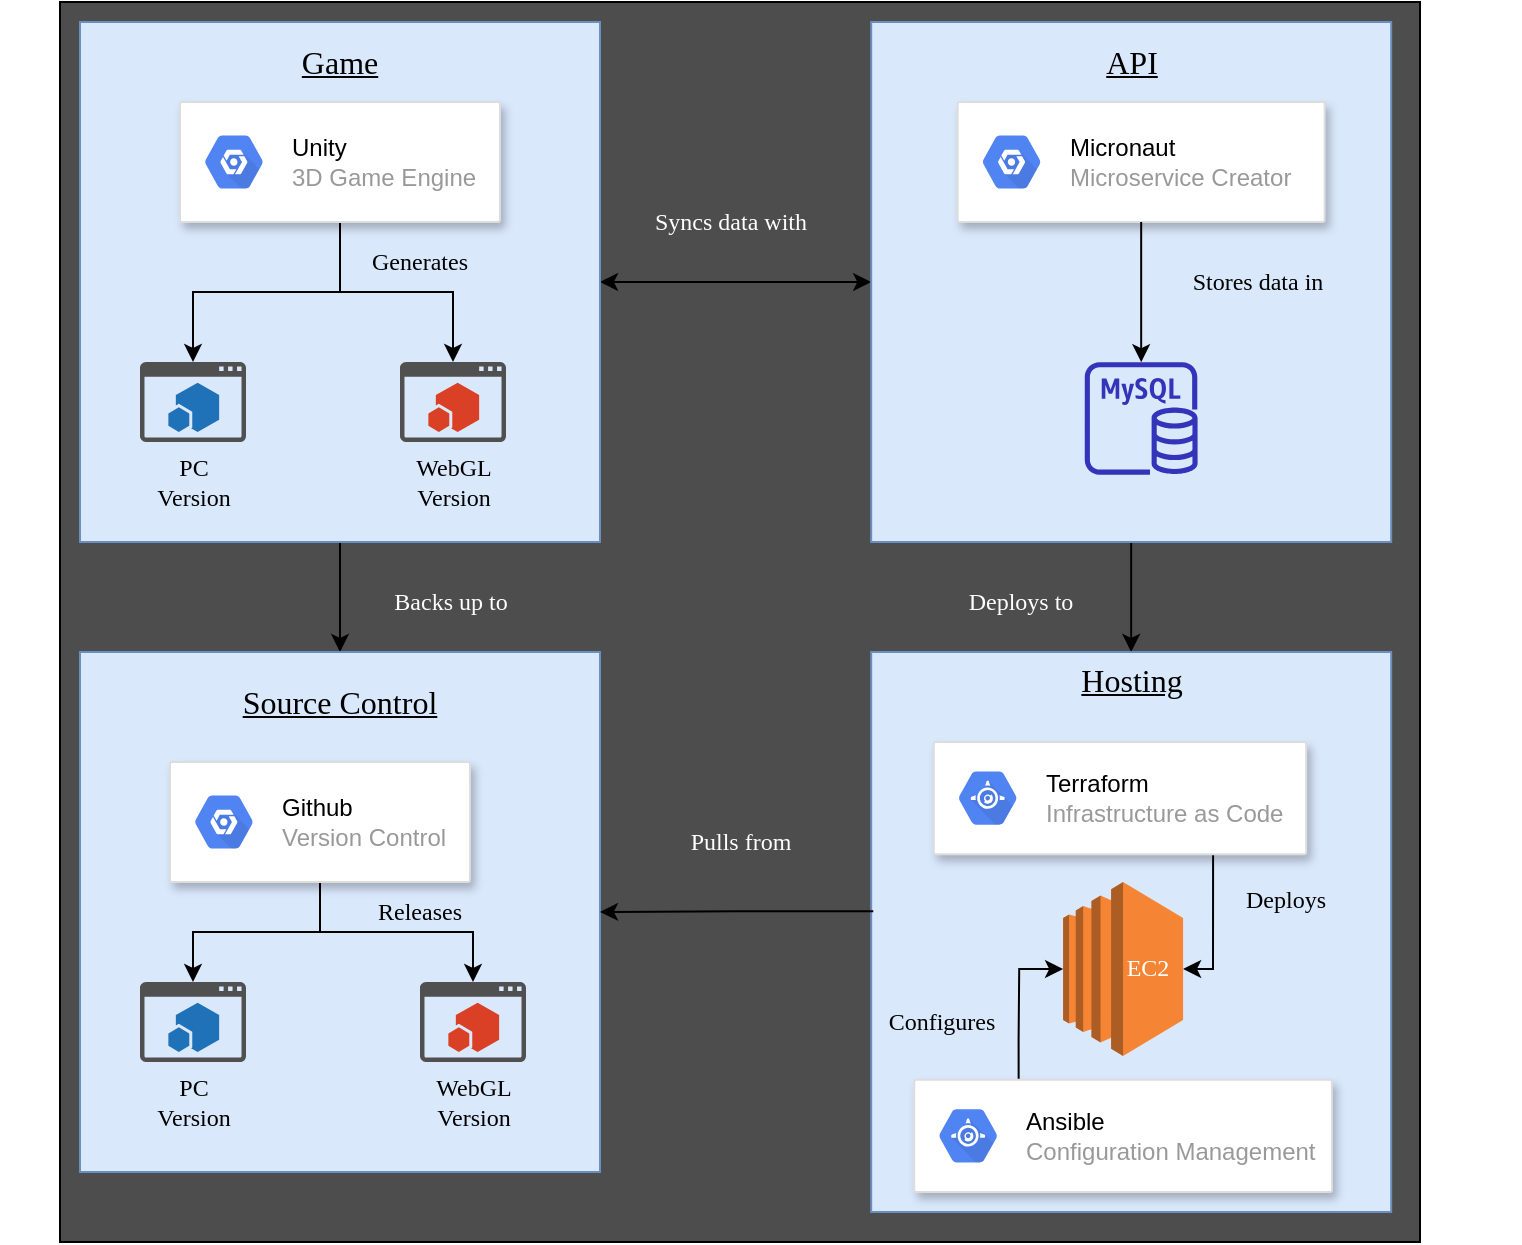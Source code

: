 <mxfile version="12.5.3" type="device"><diagram id="l1el9lL7kVkvXPcrhvet" name="Page-1"><mxGraphModel dx="1185" dy="722" grid="0" gridSize="10" guides="1" tooltips="1" connect="1" arrows="1" fold="1" page="1" pageScale="1" pageWidth="900" pageHeight="700" math="0" shadow="0"><root><mxCell id="0"/><mxCell id="1" parent="0"/><mxCell id="V9dRZ-rt-Dk7S4vYfXS--48" value="" style="rounded=1;whiteSpace=wrap;html=1;fillColor=#4D4D4D;arcSize=0;" vertex="1" parent="1"><mxGeometry x="80" y="40" width="680" height="620" as="geometry"/></mxCell><mxCell id="mNQNmyyRxIZRpvJyAKdS-107" style="edgeStyle=orthogonalEdgeStyle;rounded=0;orthogonalLoop=1;jettySize=auto;html=1;exitX=0.5;exitY=1;exitDx=0;exitDy=0;entryX=0.5;entryY=0;entryDx=0;entryDy=0;fontFamily=Verdana;" parent="1" source="mNQNmyyRxIZRpvJyAKdS-1" target="mNQNmyyRxIZRpvJyAKdS-74" edge="1"><mxGeometry relative="1" as="geometry"/></mxCell><mxCell id="mNQNmyyRxIZRpvJyAKdS-67" style="edgeStyle=orthogonalEdgeStyle;rounded=0;orthogonalLoop=1;jettySize=auto;html=1;exitX=0.5;exitY=1;exitDx=0;exitDy=0;entryX=0.5;entryY=0;entryDx=0;entryDy=0;fontFamily=Verdana;" parent="1" source="mNQNmyyRxIZRpvJyAKdS-55" target="mNQNmyyRxIZRpvJyAKdS-27" edge="1"><mxGeometry relative="1" as="geometry"/></mxCell><mxCell id="mNQNmyyRxIZRpvJyAKdS-68" value="Deploys to" style="text;html=1;align=center;verticalAlign=middle;resizable=0;points=[];autosize=1;fontFamily=Verdana;fontColor=#FFFFFF;" parent="1" vertex="1"><mxGeometry x="520" y="330" width="80" height="20" as="geometry"/></mxCell><mxCell id="mNQNmyyRxIZRpvJyAKdS-103" value="" style="group" parent="1" vertex="1" connectable="0"><mxGeometry x="390" y="360" width="420" height="290" as="geometry"/></mxCell><mxCell id="mNQNmyyRxIZRpvJyAKdS-120" value="Pulls from" style="text;html=1;align=center;verticalAlign=middle;resizable=0;points=[];autosize=1;fontFamily=Verdana;fontColor=#FFFFFF;" parent="mNQNmyyRxIZRpvJyAKdS-103" vertex="1"><mxGeometry x="-10.0" y="90.0" width="80" height="20" as="geometry"/></mxCell><mxCell id="V9dRZ-rt-Dk7S4vYfXS--40" value="" style="group" vertex="1" connectable="0" parent="mNQNmyyRxIZRpvJyAKdS-103"><mxGeometry x="82.28" width="273.31" height="290" as="geometry"/></mxCell><mxCell id="V9dRZ-rt-Dk7S4vYfXS--7" value="" style="group" vertex="1" connectable="0" parent="V9dRZ-rt-Dk7S4vYfXS--40"><mxGeometry width="273.31" height="290" as="geometry"/></mxCell><mxCell id="V9dRZ-rt-Dk7S4vYfXS--27" value="" style="group" vertex="1" connectable="0" parent="V9dRZ-rt-Dk7S4vYfXS--7"><mxGeometry x="13.31" width="260" height="290" as="geometry"/></mxCell><mxCell id="mNQNmyyRxIZRpvJyAKdS-27" value="" style="rounded=1;whiteSpace=wrap;html=1;fillColor=#dae8fc;strokeColor=#6c8ebf;arcSize=0;" parent="V9dRZ-rt-Dk7S4vYfXS--27" vertex="1"><mxGeometry y="5" width="260" height="280" as="geometry"/></mxCell><mxCell id="mNQNmyyRxIZRpvJyAKdS-28" value="&lt;font style=&quot;font-size: 16px&quot;&gt;&lt;u&gt;Hosting&lt;/u&gt;&lt;/font&gt;" style="text;html=1;strokeColor=none;fillColor=none;align=center;verticalAlign=middle;whiteSpace=wrap;rounded=0;fontFamily=Verdana;" parent="V9dRZ-rt-Dk7S4vYfXS--27" vertex="1"><mxGeometry x="120.165" y="9.999" width="19.67" height="18.71" as="geometry"/></mxCell><mxCell id="V9dRZ-rt-Dk7S4vYfXS--44" style="edgeStyle=orthogonalEdgeStyle;rounded=0;orthogonalLoop=1;jettySize=auto;html=1;exitX=0.75;exitY=1;exitDx=0;exitDy=0;entryX=1;entryY=0.5;entryDx=0;entryDy=0;entryPerimeter=0;" edge="1" parent="V9dRZ-rt-Dk7S4vYfXS--27" source="mNQNmyyRxIZRpvJyAKdS-38" target="mNQNmyyRxIZRpvJyAKdS-34"><mxGeometry relative="1" as="geometry"><Array as="points"><mxPoint x="171" y="163"/></Array></mxGeometry></mxCell><mxCell id="mNQNmyyRxIZRpvJyAKdS-38" value="" style="strokeColor=#dddddd;shadow=1;strokeWidth=1;rounded=1;absoluteArcSize=1;arcSize=2;fontFamily=Verdana;align=center;" parent="V9dRZ-rt-Dk7S4vYfXS--27" vertex="1"><mxGeometry x="31.31" y="50" width="186.19" height="56.13" as="geometry"/></mxCell><mxCell id="mNQNmyyRxIZRpvJyAKdS-39" value="&lt;font color=&quot;#000000&quot;&gt;Terraform&lt;/font&gt;&lt;br&gt;Infrastructure as Code" style="dashed=0;connectable=0;html=1;fillColor=#5184F3;strokeColor=none;shape=mxgraph.gcp2.hexIcon;prIcon=app_engine;part=1;labelPosition=right;verticalLabelPosition=middle;align=left;verticalAlign=middle;spacingLeft=5;fontColor=#999999;fontSize=12;" parent="mNQNmyyRxIZRpvJyAKdS-38" vertex="1"><mxGeometry y="0.5" width="44" height="39" relative="1" as="geometry"><mxPoint x="5" y="-19.5" as="offset"/></mxGeometry></mxCell><mxCell id="mNQNmyyRxIZRpvJyAKdS-44" value="Deploys" style="text;html=1;strokeColor=none;fillColor=none;align=center;verticalAlign=middle;whiteSpace=wrap;rounded=0;fontFamily=Verdana;" parent="V9dRZ-rt-Dk7S4vYfXS--27" vertex="1"><mxGeometry x="184.41" y="120" width="45.59" height="18.71" as="geometry"/></mxCell><mxCell id="V9dRZ-rt-Dk7S4vYfXS--43" style="edgeStyle=orthogonalEdgeStyle;rounded=0;orthogonalLoop=1;jettySize=auto;html=1;exitX=0.25;exitY=0;exitDx=0;exitDy=0;entryX=0;entryY=0.5;entryDx=0;entryDy=0;entryPerimeter=0;" edge="1" parent="V9dRZ-rt-Dk7S4vYfXS--27" source="mNQNmyyRxIZRpvJyAKdS-51" target="mNQNmyyRxIZRpvJyAKdS-34"><mxGeometry relative="1" as="geometry"><Array as="points"><mxPoint x="74" y="199"/><mxPoint x="74" y="164"/></Array></mxGeometry></mxCell><mxCell id="mNQNmyyRxIZRpvJyAKdS-51" value="" style="strokeColor=#dddddd;shadow=1;strokeWidth=1;rounded=1;absoluteArcSize=1;arcSize=2;fontFamily=Verdana;align=center;" parent="V9dRZ-rt-Dk7S4vYfXS--27" vertex="1"><mxGeometry x="21.53" y="218.87" width="208.84" height="56.13" as="geometry"/></mxCell><mxCell id="mNQNmyyRxIZRpvJyAKdS-52" value="&lt;font color=&quot;#000000&quot;&gt;Ansible&lt;/font&gt;&lt;br&gt;Configuration Management" style="dashed=0;connectable=0;html=1;fillColor=#5184F3;strokeColor=none;shape=mxgraph.gcp2.hexIcon;prIcon=app_engine;part=1;labelPosition=right;verticalLabelPosition=middle;align=left;verticalAlign=middle;spacingLeft=5;fontColor=#999999;fontSize=12;" parent="mNQNmyyRxIZRpvJyAKdS-51" vertex="1"><mxGeometry y="0.5" width="44" height="39" relative="1" as="geometry"><mxPoint x="5" y="-19.5" as="offset"/></mxGeometry></mxCell><mxCell id="mNQNmyyRxIZRpvJyAKdS-54" value="Configures" style="text;html=1;strokeColor=none;fillColor=none;align=center;verticalAlign=middle;whiteSpace=wrap;rounded=0;fontFamily=Verdana;" parent="V9dRZ-rt-Dk7S4vYfXS--27" vertex="1"><mxGeometry y="180" width="70" height="20" as="geometry"/></mxCell><mxCell id="mNQNmyyRxIZRpvJyAKdS-36" value="" style="group" parent="V9dRZ-rt-Dk7S4vYfXS--27" vertex="1" connectable="0"><mxGeometry x="95.949" y="119.997" width="60" height="87" as="geometry"/></mxCell><mxCell id="mNQNmyyRxIZRpvJyAKdS-34" value="" style="outlineConnect=0;dashed=0;verticalLabelPosition=bottom;verticalAlign=top;align=center;html=1;shape=mxgraph.aws3.ec2;fillColor=#F58534;gradientColor=none;fontFamily=Verdana;" parent="mNQNmyyRxIZRpvJyAKdS-36" vertex="1"><mxGeometry width="60" height="87" as="geometry"/></mxCell><mxCell id="mNQNmyyRxIZRpvJyAKdS-35" value="&lt;font color=&quot;#ffffff&quot;&gt;EC2&lt;/font&gt;" style="text;html=1;strokeColor=none;fillColor=none;align=center;verticalAlign=middle;whiteSpace=wrap;rounded=0;fontFamily=Verdana;" parent="mNQNmyyRxIZRpvJyAKdS-36" vertex="1"><mxGeometry x="32.186" y="34.145" width="19.67" height="18.71" as="geometry"/></mxCell><mxCell id="mNQNmyyRxIZRpvJyAKdS-105" value="" style="group" parent="1" vertex="1" connectable="0"><mxGeometry x="50" y="370" width="320" height="260" as="geometry"/></mxCell><mxCell id="V9dRZ-rt-Dk7S4vYfXS--39" value="" style="group" vertex="1" connectable="0" parent="mNQNmyyRxIZRpvJyAKdS-105"><mxGeometry x="40" y="-5" width="260" height="260" as="geometry"/></mxCell><mxCell id="V9dRZ-rt-Dk7S4vYfXS--6" value="" style="group" vertex="1" connectable="0" parent="V9dRZ-rt-Dk7S4vYfXS--39"><mxGeometry width="260" height="260" as="geometry"/></mxCell><mxCell id="mNQNmyyRxIZRpvJyAKdS-74" value="" style="rounded=1;whiteSpace=wrap;html=1;fillColor=#dae8fc;strokeColor=#6c8ebf;arcSize=0;" parent="V9dRZ-rt-Dk7S4vYfXS--6" vertex="1"><mxGeometry width="260" height="260" as="geometry"/></mxCell><mxCell id="mNQNmyyRxIZRpvJyAKdS-75" value="&lt;font style=&quot;font-size: 16px&quot;&gt;&lt;u&gt;Source Control&lt;/u&gt;&lt;/font&gt;" style="text;html=1;strokeColor=none;fillColor=none;align=center;verticalAlign=middle;whiteSpace=wrap;rounded=0;fontFamily=Verdana;" parent="V9dRZ-rt-Dk7S4vYfXS--6" vertex="1"><mxGeometry x="60" y="15" width="140" height="20" as="geometry"/></mxCell><mxCell id="V9dRZ-rt-Dk7S4vYfXS--35" style="edgeStyle=orthogonalEdgeStyle;rounded=0;orthogonalLoop=1;jettySize=auto;html=1;exitX=0.5;exitY=1;exitDx=0;exitDy=0;" edge="1" parent="V9dRZ-rt-Dk7S4vYfXS--6" source="mNQNmyyRxIZRpvJyAKdS-76" target="V9dRZ-rt-Dk7S4vYfXS--29"><mxGeometry relative="1" as="geometry"/></mxCell><mxCell id="V9dRZ-rt-Dk7S4vYfXS--38" style="edgeStyle=orthogonalEdgeStyle;rounded=0;orthogonalLoop=1;jettySize=auto;html=1;exitX=0.5;exitY=1;exitDx=0;exitDy=0;" edge="1" parent="V9dRZ-rt-Dk7S4vYfXS--6" source="mNQNmyyRxIZRpvJyAKdS-76" target="V9dRZ-rt-Dk7S4vYfXS--32"><mxGeometry relative="1" as="geometry"/></mxCell><mxCell id="mNQNmyyRxIZRpvJyAKdS-76" value="" style="strokeColor=#dddddd;shadow=1;strokeWidth=1;rounded=1;absoluteArcSize=1;arcSize=2;fontFamily=Verdana;align=center;" parent="V9dRZ-rt-Dk7S4vYfXS--6" vertex="1"><mxGeometry x="45" y="55" width="150" height="60" as="geometry"/></mxCell><mxCell id="mNQNmyyRxIZRpvJyAKdS-77" value="&lt;font color=&quot;#000000&quot;&gt;Github&lt;/font&gt;&lt;br&gt;Version Control" style="dashed=0;connectable=0;html=1;fillColor=#5184F3;strokeColor=none;shape=mxgraph.gcp2.hexIcon;prIcon=placeholder;part=1;labelPosition=right;verticalLabelPosition=middle;align=left;verticalAlign=middle;spacingLeft=5;fontColor=#999999;fontSize=12;" parent="mNQNmyyRxIZRpvJyAKdS-76" vertex="1"><mxGeometry y="0.5" width="44" height="39" relative="1" as="geometry"><mxPoint x="5" y="-19.5" as="offset"/></mxGeometry></mxCell><mxCell id="mNQNmyyRxIZRpvJyAKdS-93" value="Releases" style="text;html=1;strokeColor=none;fillColor=none;align=center;verticalAlign=middle;whiteSpace=wrap;rounded=0;fontFamily=Verdana;" parent="V9dRZ-rt-Dk7S4vYfXS--6" vertex="1"><mxGeometry x="150" y="120" width="40" height="20" as="geometry"/></mxCell><mxCell id="mNQNmyyRxIZRpvJyAKdS-90" value="" style="group" parent="V9dRZ-rt-Dk7S4vYfXS--6" vertex="1" connectable="0"><mxGeometry x="160" y="180" width="53" height="70" as="geometry"/></mxCell><mxCell id="V9dRZ-rt-Dk7S4vYfXS--29" value="" style="pointerEvents=1;shadow=0;dashed=0;html=1;strokeColor=none;fillColor=#505050;labelPosition=center;verticalLabelPosition=bottom;verticalAlign=top;outlineConnect=0;align=center;shape=mxgraph.office.concepts.app_for_sharepoint;fontFamily=Verdana;" vertex="1" parent="V9dRZ-rt-Dk7S4vYfXS--6"><mxGeometry x="30" y="165" width="53" height="40" as="geometry"/></mxCell><mxCell id="V9dRZ-rt-Dk7S4vYfXS--30" value="PC&lt;br&gt;Version" style="text;html=1;strokeColor=none;fillColor=none;align=center;verticalAlign=middle;whiteSpace=wrap;rounded=0;fontFamily=Verdana;" vertex="1" parent="V9dRZ-rt-Dk7S4vYfXS--6"><mxGeometry x="36.5" y="215" width="40" height="20" as="geometry"/></mxCell><mxCell id="V9dRZ-rt-Dk7S4vYfXS--31" value="" style="group" vertex="1" connectable="0" parent="V9dRZ-rt-Dk7S4vYfXS--6"><mxGeometry x="170" y="165" width="53" height="70" as="geometry"/></mxCell><mxCell id="V9dRZ-rt-Dk7S4vYfXS--32" value="" style="pointerEvents=1;shadow=0;dashed=0;html=1;strokeColor=none;fillColor=#505050;labelPosition=center;verticalLabelPosition=bottom;verticalAlign=top;outlineConnect=0;align=center;shape=mxgraph.office.concepts.app_for_office;fontFamily=Verdana;" vertex="1" parent="V9dRZ-rt-Dk7S4vYfXS--31"><mxGeometry width="53" height="40" as="geometry"/></mxCell><mxCell id="V9dRZ-rt-Dk7S4vYfXS--33" value="WebGL&lt;br&gt;Version" style="text;html=1;strokeColor=none;fillColor=none;align=center;verticalAlign=middle;whiteSpace=wrap;rounded=0;fontFamily=Verdana;" vertex="1" parent="V9dRZ-rt-Dk7S4vYfXS--31"><mxGeometry x="6.5" y="50" width="40" height="20" as="geometry"/></mxCell><mxCell id="mNQNmyyRxIZRpvJyAKdS-108" value="Backs up to" style="text;html=1;align=center;verticalAlign=middle;resizable=0;points=[];autosize=1;fontFamily=Verdana;fontColor=#FFFFFF;" parent="1" vertex="1"><mxGeometry x="230" y="330" width="90" height="20" as="geometry"/></mxCell><mxCell id="mNQNmyyRxIZRpvJyAKdS-111" value="Syncs data with" style="text;html=1;align=center;verticalAlign=middle;resizable=0;points=[];autosize=1;fontFamily=Verdana;fontColor=#FFFFFF;" parent="1" vertex="1"><mxGeometry x="360" y="140" width="110" height="20" as="geometry"/></mxCell><mxCell id="mNQNmyyRxIZRpvJyAKdS-116" value="" style="endArrow=classic;startArrow=classic;html=1;fontFamily=Verdana;exitX=1;exitY=0.5;exitDx=0;exitDy=0;entryX=0;entryY=0.5;entryDx=0;entryDy=0;" parent="1" source="mNQNmyyRxIZRpvJyAKdS-1" target="mNQNmyyRxIZRpvJyAKdS-55" edge="1"><mxGeometry width="50" height="50" relative="1" as="geometry"><mxPoint x="390" y="240" as="sourcePoint"/><mxPoint x="440" y="190" as="targetPoint"/></mxGeometry></mxCell><mxCell id="mNQNmyyRxIZRpvJyAKdS-127" style="edgeStyle=orthogonalEdgeStyle;rounded=0;orthogonalLoop=1;jettySize=auto;html=1;exitX=0.004;exitY=0.463;exitDx=0;exitDy=0;entryX=1;entryY=0.5;entryDx=0;entryDy=0;fontFamily=Verdana;exitPerimeter=0;" parent="1" source="mNQNmyyRxIZRpvJyAKdS-27" target="mNQNmyyRxIZRpvJyAKdS-74" edge="1"><mxGeometry relative="1" as="geometry"/></mxCell><mxCell id="V9dRZ-rt-Dk7S4vYfXS--25" value="" style="group" vertex="1" connectable="0" parent="1"><mxGeometry x="90" y="50" width="260" height="260" as="geometry"/></mxCell><mxCell id="V9dRZ-rt-Dk7S4vYfXS--5" value="" style="group" vertex="1" connectable="0" parent="V9dRZ-rt-Dk7S4vYfXS--25"><mxGeometry width="260" height="260" as="geometry"/></mxCell><mxCell id="mNQNmyyRxIZRpvJyAKdS-1" value="" style="rounded=1;whiteSpace=wrap;html=1;fillColor=#dae8fc;strokeColor=#6c8ebf;arcSize=0;" parent="V9dRZ-rt-Dk7S4vYfXS--5" vertex="1"><mxGeometry width="260" height="260" as="geometry"/></mxCell><mxCell id="mNQNmyyRxIZRpvJyAKdS-2" value="&lt;font style=&quot;font-size: 16px&quot;&gt;&lt;u&gt;Game&lt;/u&gt;&lt;/font&gt;" style="text;html=1;strokeColor=none;fillColor=none;align=center;verticalAlign=middle;whiteSpace=wrap;rounded=0;fontFamily=Verdana;" parent="V9dRZ-rt-Dk7S4vYfXS--5" vertex="1"><mxGeometry x="110" y="10" width="40" height="20" as="geometry"/></mxCell><mxCell id="V9dRZ-rt-Dk7S4vYfXS--21" style="edgeStyle=orthogonalEdgeStyle;rounded=0;orthogonalLoop=1;jettySize=auto;html=1;exitX=0.5;exitY=1;exitDx=0;exitDy=0;" edge="1" parent="V9dRZ-rt-Dk7S4vYfXS--5" source="mNQNmyyRxIZRpvJyAKdS-9" target="V9dRZ-rt-Dk7S4vYfXS--19"><mxGeometry relative="1" as="geometry"/></mxCell><mxCell id="V9dRZ-rt-Dk7S4vYfXS--22" style="edgeStyle=orthogonalEdgeStyle;rounded=0;orthogonalLoop=1;jettySize=auto;html=1;exitX=0.5;exitY=1;exitDx=0;exitDy=0;" edge="1" parent="V9dRZ-rt-Dk7S4vYfXS--5" source="mNQNmyyRxIZRpvJyAKdS-9" target="mNQNmyyRxIZRpvJyAKdS-11"><mxGeometry relative="1" as="geometry"/></mxCell><mxCell id="mNQNmyyRxIZRpvJyAKdS-9" value="" style="strokeColor=#dddddd;shadow=1;strokeWidth=1;rounded=1;absoluteArcSize=1;arcSize=2;fontFamily=Verdana;align=center;" parent="V9dRZ-rt-Dk7S4vYfXS--5" vertex="1"><mxGeometry x="50" y="40" width="160" height="60" as="geometry"/></mxCell><mxCell id="mNQNmyyRxIZRpvJyAKdS-10" value="&lt;font color=&quot;#000000&quot;&gt;Unity&lt;/font&gt;&lt;br&gt;3D Game Engine" style="dashed=0;connectable=0;html=1;fillColor=#5184F3;strokeColor=none;shape=mxgraph.gcp2.hexIcon;prIcon=placeholder;part=1;labelPosition=right;verticalLabelPosition=middle;align=left;verticalAlign=middle;spacingLeft=5;fontColor=#999999;fontSize=12;" parent="mNQNmyyRxIZRpvJyAKdS-9" vertex="1"><mxGeometry y="0.5" width="44" height="39" relative="1" as="geometry"><mxPoint x="5" y="-19.5" as="offset"/></mxGeometry></mxCell><mxCell id="mNQNmyyRxIZRpvJyAKdS-48" value="Generates" style="text;html=1;strokeColor=none;fillColor=none;align=center;verticalAlign=middle;whiteSpace=wrap;rounded=0;fontFamily=Verdana;" parent="V9dRZ-rt-Dk7S4vYfXS--5" vertex="1"><mxGeometry x="150" y="110" width="40" height="20" as="geometry"/></mxCell><mxCell id="V9dRZ-rt-Dk7S4vYfXS--23" value="" style="group" vertex="1" connectable="0" parent="V9dRZ-rt-Dk7S4vYfXS--5"><mxGeometry x="23.5" y="140" width="53" height="100" as="geometry"/></mxCell><mxCell id="V9dRZ-rt-Dk7S4vYfXS--24" value="" style="group" vertex="1" connectable="0" parent="V9dRZ-rt-Dk7S4vYfXS--5"><mxGeometry x="160" y="170" width="53" height="70" as="geometry"/></mxCell><mxCell id="mNQNmyyRxIZRpvJyAKdS-11" value="" style="pointerEvents=1;shadow=0;dashed=0;html=1;strokeColor=none;fillColor=#505050;labelPosition=center;verticalLabelPosition=bottom;verticalAlign=top;outlineConnect=0;align=center;shape=mxgraph.office.concepts.app_for_office;fontFamily=Verdana;" parent="V9dRZ-rt-Dk7S4vYfXS--24" vertex="1"><mxGeometry width="53" height="40" as="geometry"/></mxCell><mxCell id="mNQNmyyRxIZRpvJyAKdS-4" value="WebGL&lt;br&gt;Version" style="text;html=1;strokeColor=none;fillColor=none;align=center;verticalAlign=middle;whiteSpace=wrap;rounded=0;fontFamily=Verdana;" parent="V9dRZ-rt-Dk7S4vYfXS--24" vertex="1"><mxGeometry x="6.5" y="50" width="40" height="20" as="geometry"/></mxCell><mxCell id="V9dRZ-rt-Dk7S4vYfXS--19" value="" style="pointerEvents=1;shadow=0;dashed=0;html=1;strokeColor=none;fillColor=#505050;labelPosition=center;verticalLabelPosition=bottom;verticalAlign=top;outlineConnect=0;align=center;shape=mxgraph.office.concepts.app_for_sharepoint;fontFamily=Verdana;" vertex="1" parent="V9dRZ-rt-Dk7S4vYfXS--5"><mxGeometry x="30" y="170" width="53" height="40" as="geometry"/></mxCell><mxCell id="V9dRZ-rt-Dk7S4vYfXS--20" value="PC&lt;br&gt;Version" style="text;html=1;strokeColor=none;fillColor=none;align=center;verticalAlign=middle;whiteSpace=wrap;rounded=0;fontFamily=Verdana;" vertex="1" parent="V9dRZ-rt-Dk7S4vYfXS--5"><mxGeometry x="36.5" y="220" width="40" height="20" as="geometry"/></mxCell><mxCell id="V9dRZ-rt-Dk7S4vYfXS--26" value="" style="group" vertex="1" connectable="0" parent="1"><mxGeometry x="480" y="50" width="260" height="260" as="geometry"/></mxCell><mxCell id="V9dRZ-rt-Dk7S4vYfXS--4" value="" style="group" vertex="1" connectable="0" parent="V9dRZ-rt-Dk7S4vYfXS--26"><mxGeometry width="260" height="260" as="geometry"/></mxCell><mxCell id="mNQNmyyRxIZRpvJyAKdS-122" value="" style="group" parent="V9dRZ-rt-Dk7S4vYfXS--4" vertex="1" connectable="0"><mxGeometry width="260" height="260" as="geometry"/></mxCell><mxCell id="mNQNmyyRxIZRpvJyAKdS-55" value="" style="rounded=1;whiteSpace=wrap;html=1;fillColor=#dae8fc;strokeColor=#6c8ebf;arcSize=0;" parent="mNQNmyyRxIZRpvJyAKdS-122" vertex="1"><mxGeometry x="5.59" width="260" height="260" as="geometry"/></mxCell><mxCell id="mNQNmyyRxIZRpvJyAKdS-56" value="&lt;font style=&quot;font-size: 16px&quot;&gt;&lt;u&gt;API&lt;/u&gt;&lt;/font&gt;" style="text;html=1;strokeColor=none;fillColor=none;align=center;verticalAlign=middle;whiteSpace=wrap;rounded=0;fontFamily=Verdana;" parent="mNQNmyyRxIZRpvJyAKdS-122" vertex="1"><mxGeometry x="118.715" y="10" width="33.75" height="20" as="geometry"/></mxCell><mxCell id="mNQNmyyRxIZRpvJyAKdS-57" value="" style="strokeColor=#dddddd;shadow=1;strokeWidth=1;rounded=1;absoluteArcSize=1;arcSize=2;fontFamily=Verdana;align=center;" parent="mNQNmyyRxIZRpvJyAKdS-122" vertex="1"><mxGeometry x="48.84" y="40" width="183.49" height="60" as="geometry"/></mxCell><mxCell id="mNQNmyyRxIZRpvJyAKdS-58" value="&lt;font color=&quot;#000000&quot;&gt;Micronaut&lt;/font&gt;&lt;br&gt;Microservice Creator" style="dashed=0;connectable=0;html=1;fillColor=#5184F3;strokeColor=none;shape=mxgraph.gcp2.hexIcon;prIcon=placeholder;part=1;labelPosition=right;verticalLabelPosition=middle;align=left;verticalAlign=middle;spacingLeft=5;fontColor=#999999;fontSize=12;" parent="mNQNmyyRxIZRpvJyAKdS-57" vertex="1"><mxGeometry y="0.5" width="44" height="39" relative="1" as="geometry"><mxPoint x="5" y="-19.5" as="offset"/></mxGeometry></mxCell><mxCell id="mNQNmyyRxIZRpvJyAKdS-61" value="" style="outlineConnect=0;fontColor=#232F3E;gradientColor=none;fillColor=#3334B9;strokeColor=none;dashed=0;verticalLabelPosition=bottom;verticalAlign=top;align=center;html=1;fontSize=12;fontStyle=0;aspect=fixed;pointerEvents=1;shape=mxgraph.aws4.rds_mysql_instance;" parent="mNQNmyyRxIZRpvJyAKdS-122" vertex="1"><mxGeometry x="112.379" y="170" width="56.411" height="56.411" as="geometry"/></mxCell><mxCell id="mNQNmyyRxIZRpvJyAKdS-62" style="edgeStyle=orthogonalEdgeStyle;rounded=0;orthogonalLoop=1;jettySize=auto;html=1;exitX=0.5;exitY=1;exitDx=0;exitDy=0;fontFamily=Verdana;" parent="mNQNmyyRxIZRpvJyAKdS-122" source="mNQNmyyRxIZRpvJyAKdS-57" target="mNQNmyyRxIZRpvJyAKdS-61" edge="1"><mxGeometry relative="1" as="geometry"/></mxCell><mxCell id="mNQNmyyRxIZRpvJyAKdS-63" value="Stores data in" style="text;html=1;strokeColor=none;fillColor=none;align=center;verticalAlign=middle;whiteSpace=wrap;rounded=0;fontFamily=Verdana;" parent="mNQNmyyRxIZRpvJyAKdS-122" vertex="1"><mxGeometry x="150" y="120" width="98.12" height="20" as="geometry"/></mxCell></root></mxGraphModel></diagram></mxfile>